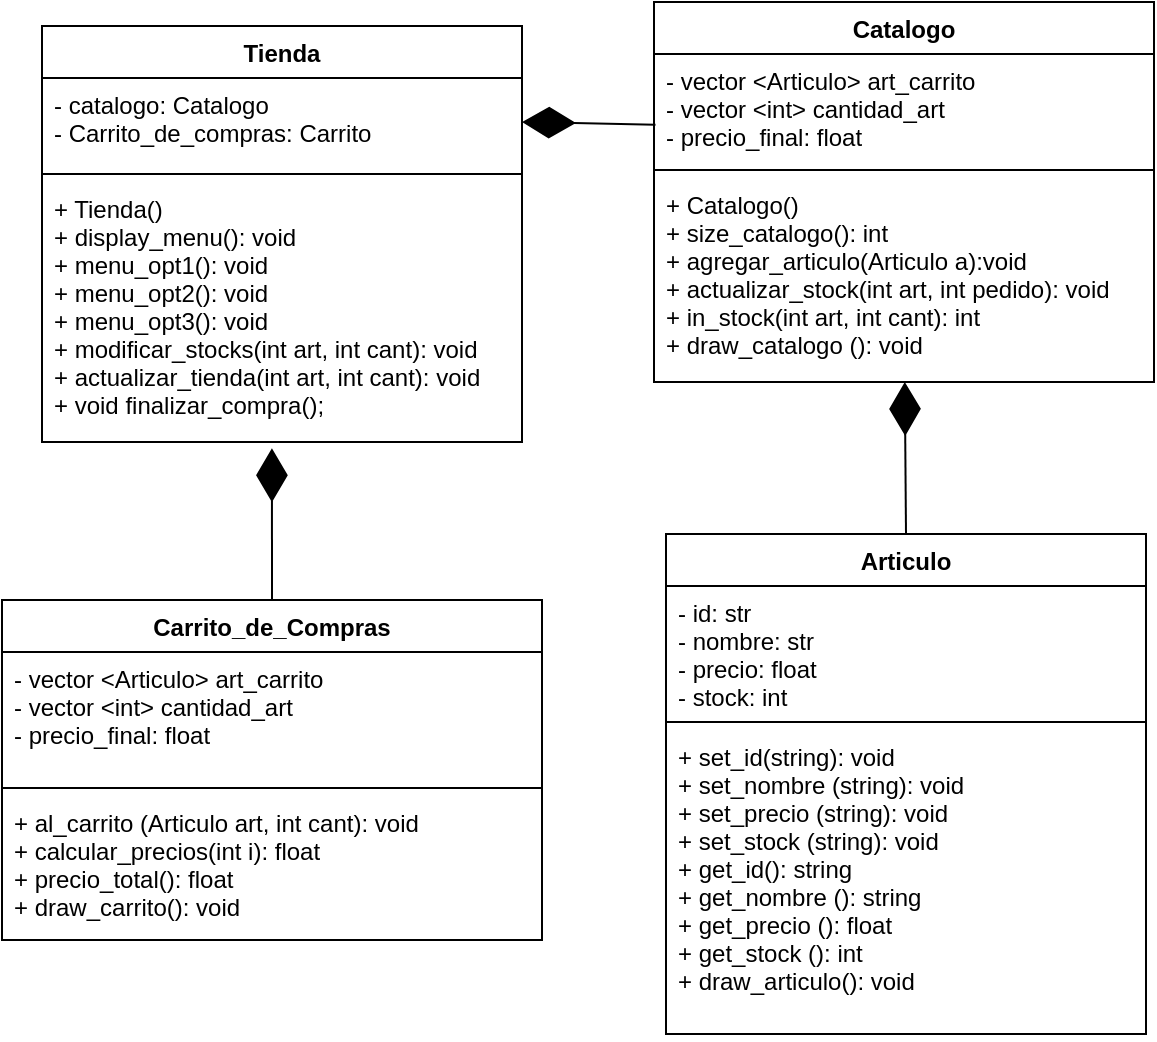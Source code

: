 <mxfile>
    <diagram id="xktuOcfVAkyBoNHO14XV" name="Página-1">
        <mxGraphModel dx="294" dy="867" grid="1" gridSize="10" guides="1" tooltips="1" connect="1" arrows="1" fold="1" page="0" pageScale="1" pageWidth="827" pageHeight="1169" math="0" shadow="0">
            <root>
                <mxCell id="0"/>
                <mxCell id="1" parent="0"/>
                <mxCell id="7" value="Catalogo" style="swimlane;fontStyle=1;align=center;verticalAlign=top;childLayout=stackLayout;horizontal=1;startSize=26;horizontalStack=0;resizeParent=1;resizeParentMax=0;resizeLast=0;collapsible=1;marginBottom=0;" parent="1" vertex="1">
                    <mxGeometry x="420" y="-13" width="250" height="190" as="geometry"/>
                </mxCell>
                <mxCell id="8" value="- vector &lt;Articulo&gt; art_carrito&#10;- vector &lt;int&gt; cantidad_art&#10;- precio_final: float " style="text;strokeColor=none;fillColor=none;align=left;verticalAlign=top;spacingLeft=4;spacingRight=4;overflow=hidden;rotatable=0;points=[[0,0.5],[1,0.5]];portConstraint=eastwest;" parent="7" vertex="1">
                    <mxGeometry y="26" width="250" height="54" as="geometry"/>
                </mxCell>
                <mxCell id="9" value="" style="line;strokeWidth=1;fillColor=none;align=left;verticalAlign=middle;spacingTop=-1;spacingLeft=3;spacingRight=3;rotatable=0;labelPosition=right;points=[];portConstraint=eastwest;strokeColor=inherit;" parent="7" vertex="1">
                    <mxGeometry y="80" width="250" height="8" as="geometry"/>
                </mxCell>
                <mxCell id="10" value="+ Catalogo()&#10;+ size_catalogo(): int&#10;+ agregar_articulo(Articulo a):void&#10;+ actualizar_stock(int art, int pedido): void&#10;+ in_stock(int art, int cant): int&#10;+ draw_catalogo (): void&#10;" style="text;strokeColor=none;fillColor=none;align=left;verticalAlign=top;spacingLeft=4;spacingRight=4;overflow=hidden;rotatable=0;points=[[0,0.5],[1,0.5]];portConstraint=eastwest;" parent="7" vertex="1">
                    <mxGeometry y="88" width="250" height="102" as="geometry"/>
                </mxCell>
                <mxCell id="11" value="Carrito_de_Compras" style="swimlane;fontStyle=1;align=center;verticalAlign=top;childLayout=stackLayout;horizontal=1;startSize=26;horizontalStack=0;resizeParent=1;resizeParentMax=0;resizeLast=0;collapsible=1;marginBottom=0;" parent="1" vertex="1">
                    <mxGeometry x="94" y="286" width="270" height="170" as="geometry"/>
                </mxCell>
                <mxCell id="12" value="- vector &lt;Articulo&gt; art_carrito&#10;- vector &lt;int&gt; cantidad_art&#10;- precio_final: float " style="text;strokeColor=none;fillColor=none;align=left;verticalAlign=top;spacingLeft=4;spacingRight=4;overflow=hidden;rotatable=0;points=[[0,0.5],[1,0.5]];portConstraint=eastwest;" parent="11" vertex="1">
                    <mxGeometry y="26" width="270" height="64" as="geometry"/>
                </mxCell>
                <mxCell id="13" value="" style="line;strokeWidth=1;fillColor=none;align=left;verticalAlign=middle;spacingTop=-1;spacingLeft=3;spacingRight=3;rotatable=0;labelPosition=right;points=[];portConstraint=eastwest;strokeColor=inherit;" parent="11" vertex="1">
                    <mxGeometry y="90" width="270" height="8" as="geometry"/>
                </mxCell>
                <mxCell id="14" value="+ al_carrito (Articulo art, int cant): void&#10;+ calcular_precios(int i): float&#10;+ precio_total(): float&#10;+ draw_carrito(): void" style="text;strokeColor=none;fillColor=none;align=left;verticalAlign=top;spacingLeft=4;spacingRight=4;overflow=hidden;rotatable=0;points=[[0,0.5],[1,0.5]];portConstraint=eastwest;" parent="11" vertex="1">
                    <mxGeometry y="98" width="270" height="72" as="geometry"/>
                </mxCell>
                <mxCell id="21" value="Tienda" style="swimlane;fontStyle=1;align=center;verticalAlign=top;childLayout=stackLayout;horizontal=1;startSize=26;horizontalStack=0;resizeParent=1;resizeParentMax=0;resizeLast=0;collapsible=1;marginBottom=0;" parent="1" vertex="1">
                    <mxGeometry x="114" y="-1" width="240" height="208" as="geometry"/>
                </mxCell>
                <mxCell id="22" value="- catalogo: Catalogo&#10;- Carrito_de_compras: Carrito" style="text;strokeColor=none;fillColor=none;align=left;verticalAlign=top;spacingLeft=4;spacingRight=4;overflow=hidden;rotatable=0;points=[[0,0.5],[1,0.5]];portConstraint=eastwest;" parent="21" vertex="1">
                    <mxGeometry y="26" width="240" height="44" as="geometry"/>
                </mxCell>
                <mxCell id="23" value="" style="line;strokeWidth=1;fillColor=none;align=left;verticalAlign=middle;spacingTop=-1;spacingLeft=3;spacingRight=3;rotatable=0;labelPosition=right;points=[];portConstraint=eastwest;strokeColor=inherit;" parent="21" vertex="1">
                    <mxGeometry y="70" width="240" height="8" as="geometry"/>
                </mxCell>
                <mxCell id="24" value="+ Tienda()&#10;+ display_menu(): void&#10;+ menu_opt1(): void&#10;+ menu_opt2(): void&#10;+ menu_opt3(): void&#10;+ modificar_stocks(int art, int cant): void&#10;+ actualizar_tienda(int art, int cant): void&#10;+ void finalizar_compra();" style="text;strokeColor=none;fillColor=none;align=left;verticalAlign=top;spacingLeft=4;spacingRight=4;overflow=hidden;rotatable=0;points=[[0,0.5],[1,0.5]];portConstraint=eastwest;" parent="21" vertex="1">
                    <mxGeometry y="78" width="240" height="130" as="geometry"/>
                </mxCell>
                <mxCell id="34" value="Articulo" style="swimlane;fontStyle=1;align=center;verticalAlign=top;childLayout=stackLayout;horizontal=1;startSize=26;horizontalStack=0;resizeParent=1;resizeParentMax=0;resizeLast=0;collapsible=1;marginBottom=0;" parent="1" vertex="1">
                    <mxGeometry x="426" y="253" width="240" height="250" as="geometry"/>
                </mxCell>
                <mxCell id="35" value="- id: str&#10;- nombre: str&#10;- precio: float&#10;- stock: int" style="text;strokeColor=none;fillColor=none;align=left;verticalAlign=top;spacingLeft=4;spacingRight=4;overflow=hidden;rotatable=0;points=[[0,0.5],[1,0.5]];portConstraint=eastwest;" parent="34" vertex="1">
                    <mxGeometry y="26" width="240" height="64" as="geometry"/>
                </mxCell>
                <mxCell id="36" value="" style="line;strokeWidth=1;fillColor=none;align=left;verticalAlign=middle;spacingTop=-1;spacingLeft=3;spacingRight=3;rotatable=0;labelPosition=right;points=[];portConstraint=eastwest;strokeColor=inherit;" parent="34" vertex="1">
                    <mxGeometry y="90" width="240" height="8" as="geometry"/>
                </mxCell>
                <mxCell id="37" value="+ set_id(string): void&#10;+ set_nombre (string): void&#10;+ set_precio (string): void&#10;+ set_stock (string): void&#10;+ get_id(): string&#10;+ get_nombre (): string&#10;+ get_precio (): float&#10;+ get_stock (): int&#10;+ draw_articulo(): void" style="text;strokeColor=none;fillColor=none;align=left;verticalAlign=top;spacingLeft=4;spacingRight=4;overflow=hidden;rotatable=0;points=[[0,0.5],[1,0.5]];portConstraint=eastwest;" parent="34" vertex="1">
                    <mxGeometry y="98" width="240" height="152" as="geometry"/>
                </mxCell>
                <mxCell id="40" value="" style="endArrow=diamondThin;endFill=1;endSize=24;html=1;exitX=0.5;exitY=0;exitDx=0;exitDy=0;" parent="1" source="34" target="10" edge="1">
                    <mxGeometry width="160" relative="1" as="geometry">
                        <mxPoint x="420" y="210" as="sourcePoint"/>
                        <mxPoint x="580" y="210" as="targetPoint"/>
                    </mxGeometry>
                </mxCell>
                <mxCell id="41" value="" style="endArrow=diamondThin;endFill=1;endSize=24;html=1;entryX=1;entryY=0.5;entryDx=0;entryDy=0;exitX=0.003;exitY=0.654;exitDx=0;exitDy=0;exitPerimeter=0;" parent="1" source="8" target="22" edge="1">
                    <mxGeometry width="160" relative="1" as="geometry">
                        <mxPoint x="420" y="50" as="sourcePoint"/>
                        <mxPoint x="555.247" y="170" as="targetPoint"/>
                    </mxGeometry>
                </mxCell>
                <mxCell id="42" value="" style="endArrow=diamondThin;endFill=1;endSize=24;html=1;exitX=0.5;exitY=0;exitDx=0;exitDy=0;entryX=0.479;entryY=1.024;entryDx=0;entryDy=0;entryPerimeter=0;" parent="1" source="11" target="24" edge="1">
                    <mxGeometry width="160" relative="1" as="geometry">
                        <mxPoint x="556" y="280" as="sourcePoint"/>
                        <mxPoint x="555.247" y="170" as="targetPoint"/>
                    </mxGeometry>
                </mxCell>
            </root>
        </mxGraphModel>
    </diagram>
</mxfile>